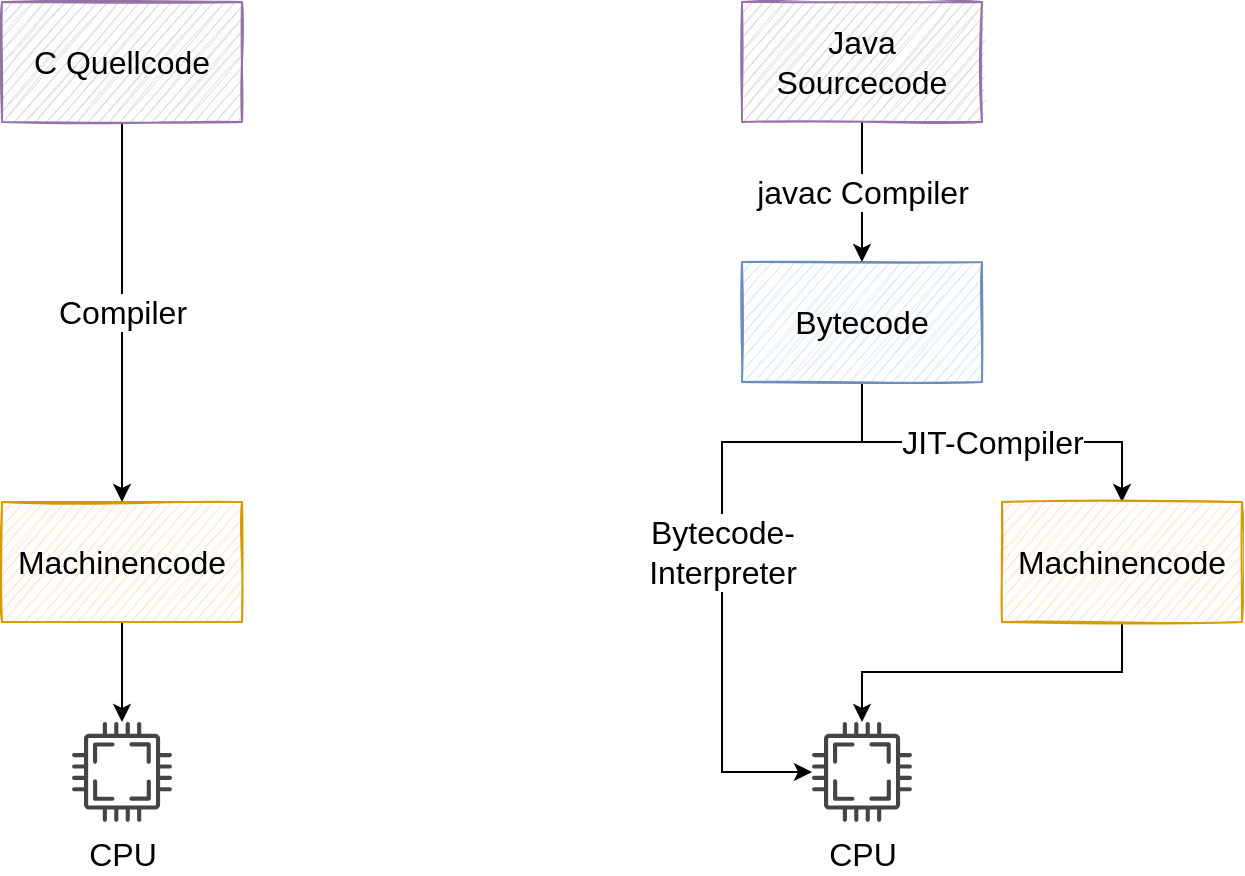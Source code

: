 <mxfile version="20.0.1" type="github">
  <diagram id="bkeCw8k-gttlSstKwu0c" name="Page-1">
    <mxGraphModel dx="964" dy="805" grid="1" gridSize="10" guides="1" tooltips="1" connect="1" arrows="1" fold="1" page="1" pageScale="1" pageWidth="827" pageHeight="1169" math="0" shadow="0">
      <root>
        <mxCell id="0" />
        <mxCell id="1" parent="0" />
        <mxCell id="R6XTG78PX4AQXP1k42IL-11" style="edgeStyle=orthogonalEdgeStyle;rounded=0;orthogonalLoop=1;jettySize=auto;html=1;exitX=0.5;exitY=1;exitDx=0;exitDy=0;fontSize=16;" edge="1" parent="1" source="R6XTG78PX4AQXP1k42IL-2" target="R6XTG78PX4AQXP1k42IL-7">
          <mxGeometry relative="1" as="geometry" />
        </mxCell>
        <mxCell id="R6XTG78PX4AQXP1k42IL-2" value="Machinencode" style="rounded=0;whiteSpace=wrap;html=1;sketch=1;fillColor=#ffe6cc;strokeColor=#d79b00;fontSize=16;" vertex="1" parent="1">
          <mxGeometry x="130" y="390" width="120" height="60" as="geometry" />
        </mxCell>
        <mxCell id="R6XTG78PX4AQXP1k42IL-16" value="JIT-Compiler" style="edgeStyle=orthogonalEdgeStyle;rounded=0;orthogonalLoop=1;jettySize=auto;html=1;exitX=0.5;exitY=1;exitDx=0;exitDy=0;entryX=0.5;entryY=0;entryDx=0;entryDy=0;fontSize=16;" edge="1" parent="1" source="R6XTG78PX4AQXP1k42IL-3" target="R6XTG78PX4AQXP1k42IL-15">
          <mxGeometry relative="1" as="geometry">
            <Array as="points">
              <mxPoint x="560" y="360" />
              <mxPoint x="690" y="360" />
            </Array>
          </mxGeometry>
        </mxCell>
        <mxCell id="R6XTG78PX4AQXP1k42IL-19" value="Bytecode-&lt;br&gt;Interpreter" style="edgeStyle=orthogonalEdgeStyle;rounded=0;orthogonalLoop=1;jettySize=auto;html=1;exitX=0.5;exitY=1;exitDx=0;exitDy=0;fontSize=16;" edge="1" parent="1" source="R6XTG78PX4AQXP1k42IL-3" target="R6XTG78PX4AQXP1k42IL-14">
          <mxGeometry relative="1" as="geometry">
            <mxPoint x="490" y="430" as="targetPoint" />
            <Array as="points">
              <mxPoint x="560" y="360" />
              <mxPoint x="490" y="360" />
              <mxPoint x="490" y="525" />
            </Array>
          </mxGeometry>
        </mxCell>
        <mxCell id="R6XTG78PX4AQXP1k42IL-3" value="Bytecode" style="rounded=0;whiteSpace=wrap;html=1;sketch=1;fillColor=#dae8fc;strokeColor=#6c8ebf;fontSize=16;" vertex="1" parent="1">
          <mxGeometry x="500" y="270" width="120" height="60" as="geometry" />
        </mxCell>
        <mxCell id="R6XTG78PX4AQXP1k42IL-9" value="Compiler" style="edgeStyle=orthogonalEdgeStyle;rounded=0;orthogonalLoop=1;jettySize=auto;html=1;exitX=0.5;exitY=1;exitDx=0;exitDy=0;entryX=0.5;entryY=0;entryDx=0;entryDy=0;fontSize=16;" edge="1" parent="1" source="R6XTG78PX4AQXP1k42IL-4" target="R6XTG78PX4AQXP1k42IL-2">
          <mxGeometry relative="1" as="geometry" />
        </mxCell>
        <mxCell id="R6XTG78PX4AQXP1k42IL-4" value="C Quellcode" style="rounded=0;whiteSpace=wrap;html=1;sketch=1;fillColor=#e1d5e7;strokeColor=#9673a6;fontSize=16;" vertex="1" parent="1">
          <mxGeometry x="130" y="140" width="120" height="60" as="geometry" />
        </mxCell>
        <mxCell id="R6XTG78PX4AQXP1k42IL-7" value="CPU" style="sketch=0;pointerEvents=1;shadow=0;dashed=0;html=1;strokeColor=none;fillColor=#434445;aspect=fixed;labelPosition=center;verticalLabelPosition=bottom;verticalAlign=top;align=center;outlineConnect=0;shape=mxgraph.vvd.cpu;fontSize=16;" vertex="1" parent="1">
          <mxGeometry x="165" y="500" width="50" height="50" as="geometry" />
        </mxCell>
        <mxCell id="R6XTG78PX4AQXP1k42IL-13" value="javac Compiler" style="edgeStyle=orthogonalEdgeStyle;rounded=0;orthogonalLoop=1;jettySize=auto;html=1;exitX=0.5;exitY=1;exitDx=0;exitDy=0;fontSize=16;" edge="1" parent="1" source="R6XTG78PX4AQXP1k42IL-12" target="R6XTG78PX4AQXP1k42IL-3">
          <mxGeometry relative="1" as="geometry" />
        </mxCell>
        <mxCell id="R6XTG78PX4AQXP1k42IL-12" value="Java Sourcecode" style="rounded=0;whiteSpace=wrap;html=1;sketch=1;fillColor=#e1d5e7;strokeColor=#9673a6;fontSize=16;" vertex="1" parent="1">
          <mxGeometry x="500" y="140" width="120" height="60" as="geometry" />
        </mxCell>
        <mxCell id="R6XTG78PX4AQXP1k42IL-14" value="CPU" style="sketch=0;pointerEvents=1;shadow=0;dashed=0;html=1;strokeColor=none;fillColor=#434445;aspect=fixed;labelPosition=center;verticalLabelPosition=bottom;verticalAlign=top;align=center;outlineConnect=0;shape=mxgraph.vvd.cpu;fontSize=16;" vertex="1" parent="1">
          <mxGeometry x="535" y="500" width="50" height="50" as="geometry" />
        </mxCell>
        <mxCell id="R6XTG78PX4AQXP1k42IL-17" style="edgeStyle=orthogonalEdgeStyle;rounded=0;orthogonalLoop=1;jettySize=auto;html=1;exitX=0.5;exitY=1;exitDx=0;exitDy=0;fontSize=16;" edge="1" parent="1" source="R6XTG78PX4AQXP1k42IL-15" target="R6XTG78PX4AQXP1k42IL-14">
          <mxGeometry relative="1" as="geometry" />
        </mxCell>
        <mxCell id="R6XTG78PX4AQXP1k42IL-15" value="Machinencode" style="rounded=0;whiteSpace=wrap;html=1;sketch=1;fillColor=#ffe6cc;strokeColor=#d79b00;fontSize=16;" vertex="1" parent="1">
          <mxGeometry x="630" y="390" width="120" height="60" as="geometry" />
        </mxCell>
      </root>
    </mxGraphModel>
  </diagram>
</mxfile>
